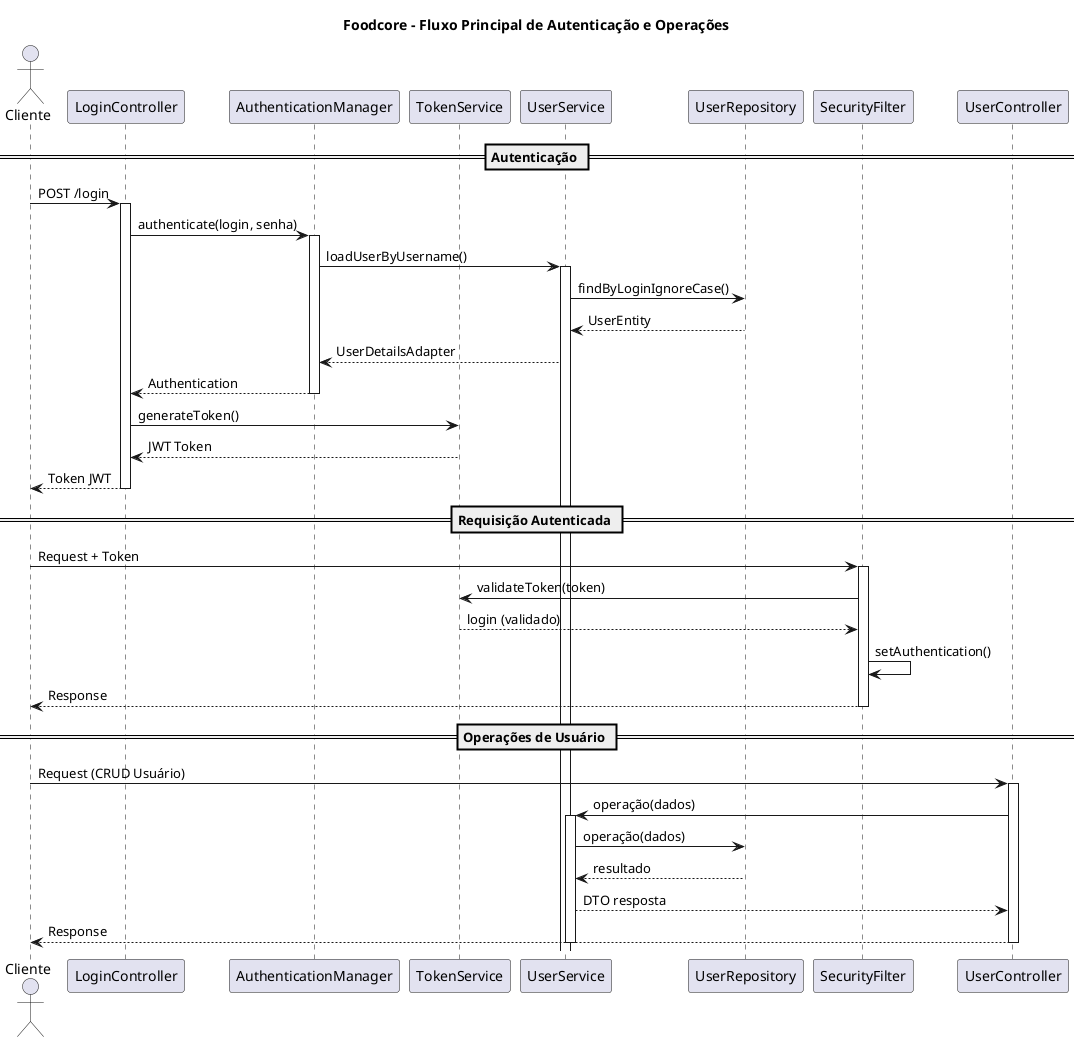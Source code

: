 @startuml
title Foodcore - Fluxo Principal de Autenticação e Operações

actor Cliente
participant LoginController
participant AuthenticationManager
participant TokenService
participant UserService
participant UserRepository
participant SecurityFilter

== Autenticação ==
Cliente -> LoginController: POST /login
activate LoginController
LoginController -> AuthenticationManager: authenticate(login, senha)
activate AuthenticationManager
AuthenticationManager -> UserService: loadUserByUsername()
activate UserService
UserService -> UserRepository: findByLoginIgnoreCase()
UserRepository --> UserService: UserEntity
UserService --> AuthenticationManager: UserDetailsAdapter
AuthenticationManager --> LoginController: Authentication
deactivate AuthenticationManager
LoginController -> TokenService: generateToken()
TokenService --> LoginController: JWT Token
LoginController --> Cliente: Token JWT
deactivate LoginController

== Requisição Autenticada ==
Cliente -> SecurityFilter: Request + Token
activate SecurityFilter
SecurityFilter -> TokenService: validateToken(token)
TokenService --> SecurityFilter: login (validado)
SecurityFilter -> SecurityFilter: setAuthentication()
SecurityFilter --> Cliente: Response
deactivate SecurityFilter

== Operações de Usuário ==
Cliente -> UserController: Request (CRUD Usuário)
activate UserController
UserController -> UserService: operação(dados)
activate UserService
UserService -> UserRepository: operação(dados)
UserRepository --> UserService: resultado
UserService --> UserController: DTO resposta
UserController --> Cliente: Response
deactivate UserController
deactivate UserService

@enduml